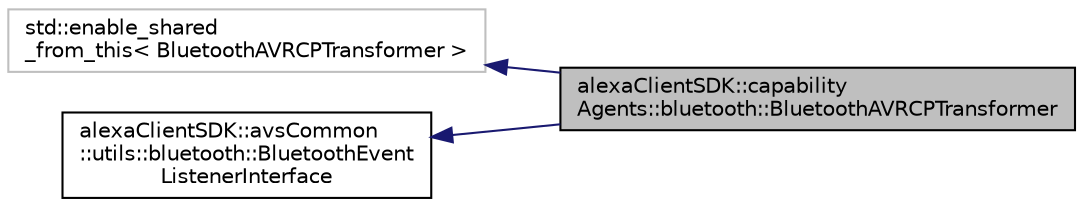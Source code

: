 digraph "alexaClientSDK::capabilityAgents::bluetooth::BluetoothAVRCPTransformer"
{
  edge [fontname="Helvetica",fontsize="10",labelfontname="Helvetica",labelfontsize="10"];
  node [fontname="Helvetica",fontsize="10",shape=record];
  rankdir="LR";
  Node3 [label="alexaClientSDK::capability\lAgents::bluetooth::BluetoothAVRCPTransformer",height=0.2,width=0.4,color="black", fillcolor="grey75", style="filled", fontcolor="black"];
  Node4 -> Node3 [dir="back",color="midnightblue",fontsize="10",style="solid",fontname="Helvetica"];
  Node4 [label="std::enable_shared\l_from_this\< BluetoothAVRCPTransformer \>",height=0.2,width=0.4,color="grey75", fillcolor="white", style="filled"];
  Node5 -> Node3 [dir="back",color="midnightblue",fontsize="10",style="solid",fontname="Helvetica"];
  Node5 [label="alexaClientSDK::avsCommon\l::utils::bluetooth::BluetoothEvent\lListenerInterface",height=0.2,width=0.4,color="black", fillcolor="white", style="filled",URL="$classalexa_client_s_d_k_1_1avs_common_1_1utils_1_1bluetooth_1_1_bluetooth_event_listener_interface.html"];
}
